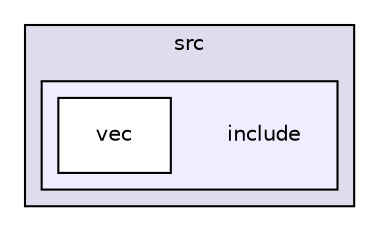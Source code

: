 digraph "src/include" {
  compound=true
  node [ fontsize="10", fontname="Helvetica"];
  edge [ labelfontsize="10", labelfontname="Helvetica"];
  subgraph clusterdir_68267d1309a1af8e8297ef4c3efbcdba {
    graph [ bgcolor="#ddddee", pencolor="black", label="src" fontname="Helvetica", fontsize="10", URL="dir_68267d1309a1af8e8297ef4c3efbcdba.html"]
  subgraph clusterdir_b0856f6b0d80ccb263b2f415c91f9e17 {
    graph [ bgcolor="#eeeeff", pencolor="black", label="" URL="dir_b0856f6b0d80ccb263b2f415c91f9e17.html"];
    dir_b0856f6b0d80ccb263b2f415c91f9e17 [shape=plaintext label="include"];
    dir_88bd8f4315244b939bc9fb2a42dde3fe [shape=box label="vec" color="black" fillcolor="white" style="filled" URL="dir_88bd8f4315244b939bc9fb2a42dde3fe.html"];
  }
  }
}
